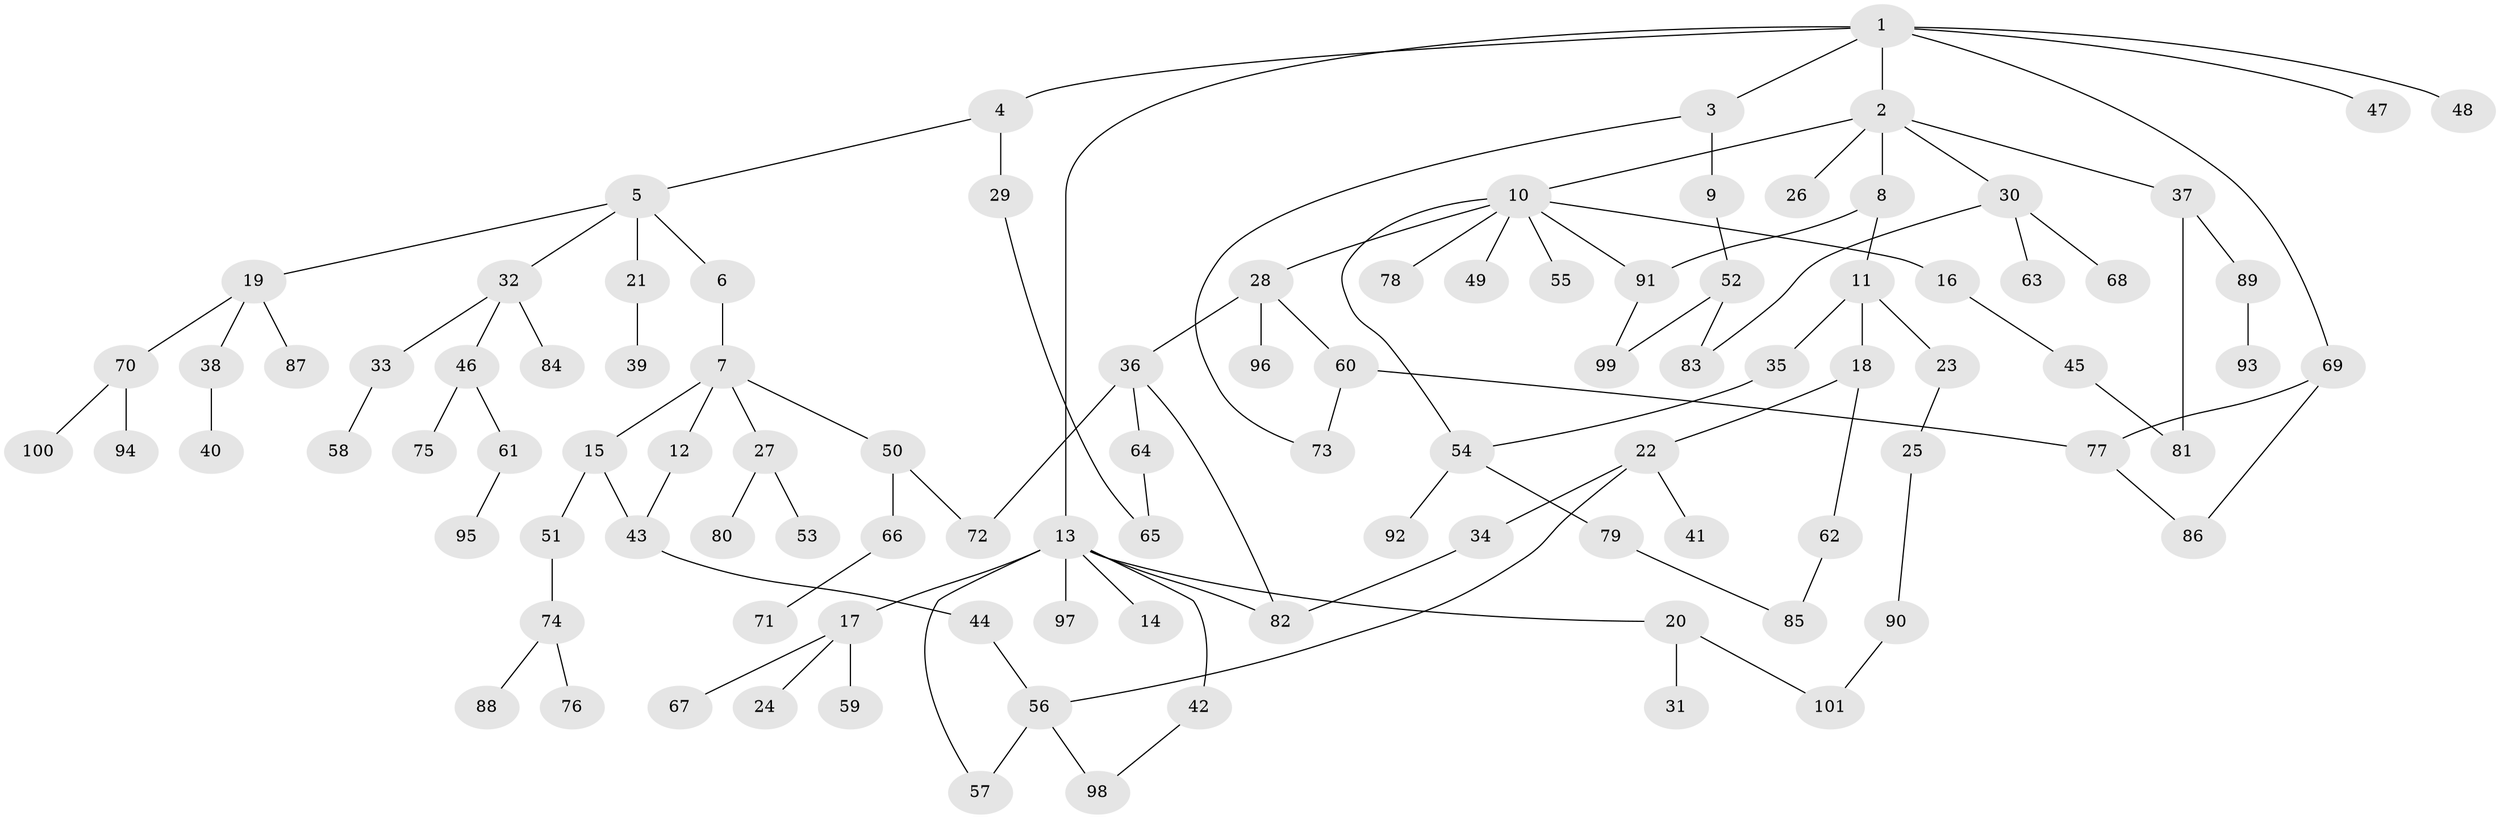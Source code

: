 // Generated by graph-tools (version 1.1) at 2025/10/02/27/25 16:10:53]
// undirected, 101 vertices, 118 edges
graph export_dot {
graph [start="1"]
  node [color=gray90,style=filled];
  1;
  2;
  3;
  4;
  5;
  6;
  7;
  8;
  9;
  10;
  11;
  12;
  13;
  14;
  15;
  16;
  17;
  18;
  19;
  20;
  21;
  22;
  23;
  24;
  25;
  26;
  27;
  28;
  29;
  30;
  31;
  32;
  33;
  34;
  35;
  36;
  37;
  38;
  39;
  40;
  41;
  42;
  43;
  44;
  45;
  46;
  47;
  48;
  49;
  50;
  51;
  52;
  53;
  54;
  55;
  56;
  57;
  58;
  59;
  60;
  61;
  62;
  63;
  64;
  65;
  66;
  67;
  68;
  69;
  70;
  71;
  72;
  73;
  74;
  75;
  76;
  77;
  78;
  79;
  80;
  81;
  82;
  83;
  84;
  85;
  86;
  87;
  88;
  89;
  90;
  91;
  92;
  93;
  94;
  95;
  96;
  97;
  98;
  99;
  100;
  101;
  1 -- 2;
  1 -- 3;
  1 -- 4;
  1 -- 13;
  1 -- 47;
  1 -- 48;
  1 -- 69;
  2 -- 8;
  2 -- 10;
  2 -- 26;
  2 -- 30;
  2 -- 37;
  3 -- 9;
  3 -- 73;
  4 -- 5;
  4 -- 29;
  5 -- 6;
  5 -- 19;
  5 -- 21;
  5 -- 32;
  6 -- 7;
  7 -- 12;
  7 -- 15;
  7 -- 27;
  7 -- 50;
  8 -- 11;
  8 -- 91;
  9 -- 52;
  10 -- 16;
  10 -- 28;
  10 -- 49;
  10 -- 54;
  10 -- 55;
  10 -- 78;
  10 -- 91;
  11 -- 18;
  11 -- 23;
  11 -- 35;
  12 -- 43;
  13 -- 14;
  13 -- 17;
  13 -- 20;
  13 -- 42;
  13 -- 57;
  13 -- 97;
  13 -- 82;
  15 -- 51;
  15 -- 43;
  16 -- 45;
  17 -- 24;
  17 -- 59;
  17 -- 67;
  18 -- 22;
  18 -- 62;
  19 -- 38;
  19 -- 70;
  19 -- 87;
  20 -- 31;
  20 -- 101;
  21 -- 39;
  22 -- 34;
  22 -- 41;
  22 -- 56;
  23 -- 25;
  25 -- 90;
  27 -- 53;
  27 -- 80;
  28 -- 36;
  28 -- 60;
  28 -- 96;
  29 -- 65;
  30 -- 63;
  30 -- 68;
  30 -- 83;
  32 -- 33;
  32 -- 46;
  32 -- 84;
  33 -- 58;
  34 -- 82;
  35 -- 54;
  36 -- 64;
  36 -- 82;
  36 -- 72;
  37 -- 89;
  37 -- 81;
  38 -- 40;
  42 -- 98;
  43 -- 44;
  44 -- 56;
  45 -- 81;
  46 -- 61;
  46 -- 75;
  50 -- 66;
  50 -- 72;
  51 -- 74;
  52 -- 83;
  52 -- 99;
  54 -- 79;
  54 -- 92;
  56 -- 98;
  56 -- 57;
  60 -- 77;
  60 -- 73;
  61 -- 95;
  62 -- 85;
  64 -- 65;
  66 -- 71;
  69 -- 77;
  69 -- 86;
  70 -- 94;
  70 -- 100;
  74 -- 76;
  74 -- 88;
  77 -- 86;
  79 -- 85;
  89 -- 93;
  90 -- 101;
  91 -- 99;
}
